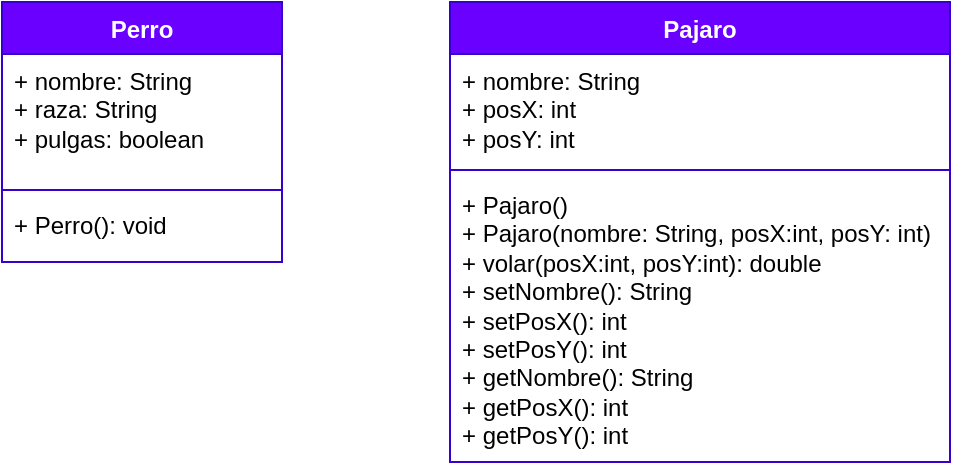 <mxfile version="22.1.2" type="device">
  <diagram name="Página-1" id="jZnRBg67_6roFGMKXHSd">
    <mxGraphModel dx="1418" dy="835" grid="1" gridSize="10" guides="1" tooltips="1" connect="1" arrows="1" fold="1" page="1" pageScale="1" pageWidth="827" pageHeight="1169" math="0" shadow="0">
      <root>
        <mxCell id="0" />
        <mxCell id="1" parent="0" />
        <mxCell id="znWJYDxAWJ51ANlwa3YO-1" value="Perro" style="swimlane;fontStyle=1;align=center;verticalAlign=top;childLayout=stackLayout;horizontal=1;startSize=26;horizontalStack=0;resizeParent=1;resizeParentMax=0;resizeLast=0;collapsible=1;marginBottom=0;whiteSpace=wrap;html=1;fillColor=#6a00ff;fontColor=#ffffff;strokeColor=#3700CC;" vertex="1" parent="1">
          <mxGeometry x="50" y="260" width="140" height="130" as="geometry">
            <mxRectangle x="330" y="380" width="70" height="30" as="alternateBounds" />
          </mxGeometry>
        </mxCell>
        <mxCell id="znWJYDxAWJ51ANlwa3YO-2" value="+ nombre: String&lt;br&gt;+ raza: String&lt;br&gt;+ pulgas: boolean" style="text;strokeColor=none;fillColor=none;align=left;verticalAlign=top;spacingLeft=4;spacingRight=4;overflow=hidden;rotatable=0;points=[[0,0.5],[1,0.5]];portConstraint=eastwest;whiteSpace=wrap;html=1;" vertex="1" parent="znWJYDxAWJ51ANlwa3YO-1">
          <mxGeometry y="26" width="140" height="64" as="geometry" />
        </mxCell>
        <mxCell id="znWJYDxAWJ51ANlwa3YO-3" value="" style="line;strokeWidth=1;fillColor=none;align=left;verticalAlign=middle;spacingTop=-1;spacingLeft=3;spacingRight=3;rotatable=0;labelPosition=right;points=[];portConstraint=eastwest;strokeColor=inherit;" vertex="1" parent="znWJYDxAWJ51ANlwa3YO-1">
          <mxGeometry y="90" width="140" height="8" as="geometry" />
        </mxCell>
        <mxCell id="znWJYDxAWJ51ANlwa3YO-4" value="+ Perro(): void" style="text;strokeColor=none;fillColor=none;align=left;verticalAlign=top;spacingLeft=4;spacingRight=4;overflow=hidden;rotatable=0;points=[[0,0.5],[1,0.5]];portConstraint=eastwest;whiteSpace=wrap;html=1;" vertex="1" parent="znWJYDxAWJ51ANlwa3YO-1">
          <mxGeometry y="98" width="140" height="32" as="geometry" />
        </mxCell>
        <mxCell id="znWJYDxAWJ51ANlwa3YO-6" value="Pajaro" style="swimlane;fontStyle=1;align=center;verticalAlign=top;childLayout=stackLayout;horizontal=1;startSize=26;horizontalStack=0;resizeParent=1;resizeParentMax=0;resizeLast=0;collapsible=1;marginBottom=0;whiteSpace=wrap;html=1;fillColor=#6a00ff;fontColor=#ffffff;strokeColor=#3700CC;" vertex="1" parent="1">
          <mxGeometry x="274" y="260" width="250" height="230" as="geometry">
            <mxRectangle x="330" y="380" width="70" height="30" as="alternateBounds" />
          </mxGeometry>
        </mxCell>
        <mxCell id="znWJYDxAWJ51ANlwa3YO-7" value="+ nombre: String&lt;br&gt;+ posX: int&lt;br&gt;+ posY: int" style="text;strokeColor=none;fillColor=none;align=left;verticalAlign=top;spacingLeft=4;spacingRight=4;overflow=hidden;rotatable=0;points=[[0,0.5],[1,0.5]];portConstraint=eastwest;whiteSpace=wrap;html=1;" vertex="1" parent="znWJYDxAWJ51ANlwa3YO-6">
          <mxGeometry y="26" width="250" height="54" as="geometry" />
        </mxCell>
        <mxCell id="znWJYDxAWJ51ANlwa3YO-8" value="" style="line;strokeWidth=1;fillColor=none;align=left;verticalAlign=middle;spacingTop=-1;spacingLeft=3;spacingRight=3;rotatable=0;labelPosition=right;points=[];portConstraint=eastwest;strokeColor=inherit;" vertex="1" parent="znWJYDxAWJ51ANlwa3YO-6">
          <mxGeometry y="80" width="250" height="8" as="geometry" />
        </mxCell>
        <mxCell id="znWJYDxAWJ51ANlwa3YO-9" value="+ Pajaro()&lt;br&gt;+ Pajaro(nombre: String, posX:int, posY: int)&lt;br&gt;+ volar(posX:int, posY:int): double&lt;br&gt;&lt;div&gt;+ setNombre(): String&amp;nbsp;&lt;/div&gt;&lt;div&gt;+ setPosX(): int&lt;/div&gt;&lt;div&gt;+ setPosY(): int&lt;/div&gt;+ getNombre(): String&lt;br&gt;+ getPosX(): int&amp;nbsp;&lt;br&gt;+ getPosY(): int&lt;br&gt;" style="text;strokeColor=none;fillColor=none;align=left;verticalAlign=top;spacingLeft=4;spacingRight=4;overflow=hidden;rotatable=0;points=[[0,0.5],[1,0.5]];portConstraint=eastwest;whiteSpace=wrap;html=1;" vertex="1" parent="znWJYDxAWJ51ANlwa3YO-6">
          <mxGeometry y="88" width="250" height="142" as="geometry" />
        </mxCell>
      </root>
    </mxGraphModel>
  </diagram>
</mxfile>
